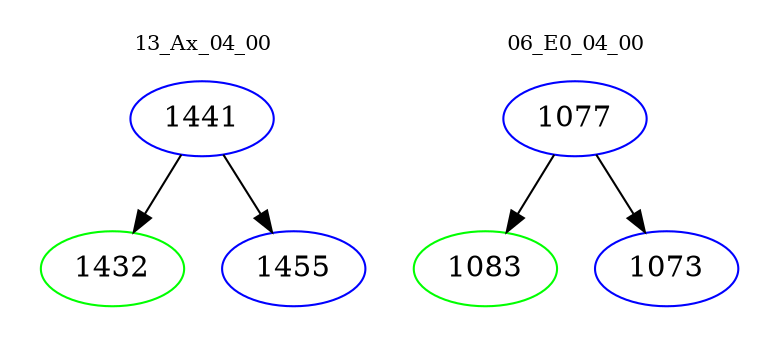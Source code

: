 digraph{
subgraph cluster_0 {
color = white
label = "13_Ax_04_00";
fontsize=10;
T0_1441 [label="1441", color="blue"]
T0_1441 -> T0_1432 [color="black"]
T0_1432 [label="1432", color="green"]
T0_1441 -> T0_1455 [color="black"]
T0_1455 [label="1455", color="blue"]
}
subgraph cluster_1 {
color = white
label = "06_E0_04_00";
fontsize=10;
T1_1077 [label="1077", color="blue"]
T1_1077 -> T1_1083 [color="black"]
T1_1083 [label="1083", color="green"]
T1_1077 -> T1_1073 [color="black"]
T1_1073 [label="1073", color="blue"]
}
}
